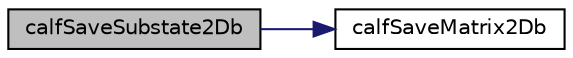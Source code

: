 digraph "calfSaveSubstate2Db"
{
  edge [fontname="Helvetica",fontsize="10",labelfontname="Helvetica",labelfontsize="10"];
  node [fontname="Helvetica",fontsize="10",shape=record];
  rankdir="LR";
  Node1 [label="calfSaveSubstate2Db",height=0.2,width=0.4,color="black", fillcolor="grey75", style="filled" fontcolor="black"];
  Node1 -> Node2 [color="midnightblue",fontsize="10",style="solid",fontname="Helvetica"];
  Node2 [label="calfSaveMatrix2Db",height=0.2,width=0.4,color="black", fillcolor="white", style="filled",URL="$cal2_d_buffer_i_o_8c.html#aaa442fef3840eddad697d6615c2f4dba",tooltip="Saves a byte matrix to file. "];
}
